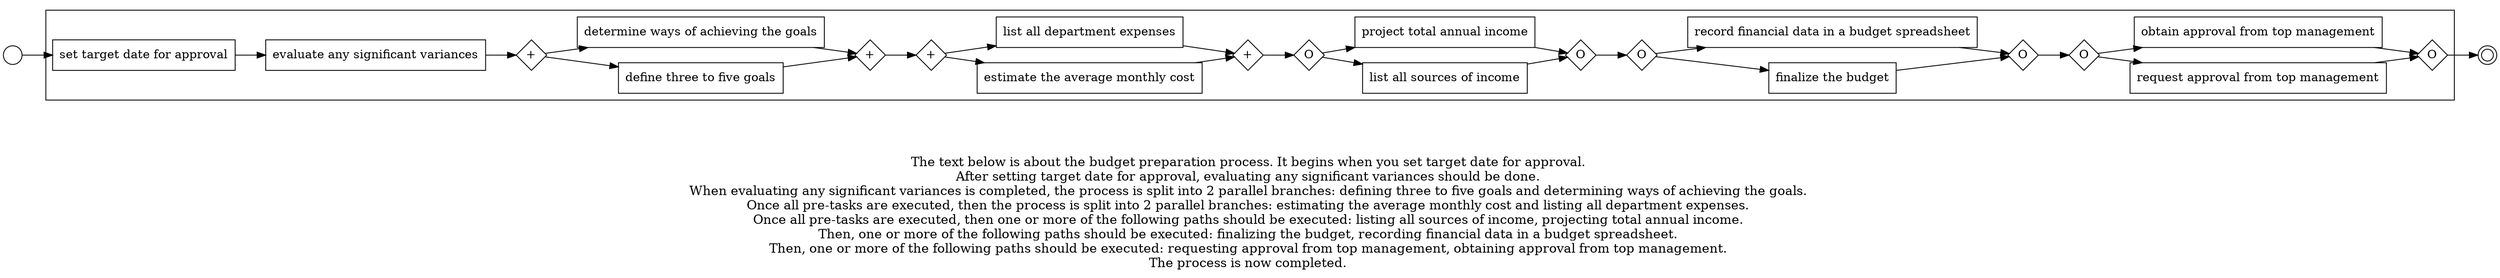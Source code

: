 digraph budget_preparation_process_114 {
	graph [rankdir=LR]
	START_NODE [label="" shape=circle width=0.3]
	subgraph CLUSTER_0 {
		"set target date for approval" [shape=box]
		"evaluate any significant variances" [shape=box]
		"set target date for approval" -> "evaluate any significant variances"
		"AND_SPLIT--3. Goals_PFHQ" [label="+" fixedsize=true shape=diamond width=0.5]
		"evaluate any significant variances" -> "AND_SPLIT--3. Goals_PFHQ"
		"define three to five goals" [shape=box]
		"AND_SPLIT--3. Goals_PFHQ" -> "define three to five goals"
		"determine ways of achieving the goals" [shape=box]
		"AND_SPLIT--3. Goals_PFHQ" -> "determine ways of achieving the goals"
		"AND_JOIN--3. Goals_PFHQ" [label="+" fixedsize=true shape=diamond width=0.5]
		"define three to five goals" -> "AND_JOIN--3. Goals_PFHQ"
		"determine ways of achieving the goals" -> "AND_JOIN--3. Goals_PFHQ"
		"AND_SPLIT--4. Projected expenses_411I" [label="+" fixedsize=true shape=diamond width=0.5]
		"AND_JOIN--3. Goals_PFHQ" -> "AND_SPLIT--4. Projected expenses_411I"
		"estimate the average monthly cost" [shape=box]
		"AND_SPLIT--4. Projected expenses_411I" -> "estimate the average monthly cost"
		"list all department expenses" [shape=box]
		"AND_SPLIT--4. Projected expenses_411I" -> "list all department expenses"
		"AND_JOIN--4. Projected expenses_411I" [label="+" fixedsize=true shape=diamond width=0.5]
		"estimate the average monthly cost" -> "AND_JOIN--4. Projected expenses_411I"
		"list all department expenses" -> "AND_JOIN--4. Projected expenses_411I"
		"OR_SPLIT--5. Projected income/funding_OZ9B" [label=O fixedsize=true shape=diamond width=0.5]
		"AND_JOIN--4. Projected expenses_411I" -> "OR_SPLIT--5. Projected income/funding_OZ9B"
		"list all sources of income" [shape=box]
		"OR_SPLIT--5. Projected income/funding_OZ9B" -> "list all sources of income"
		"project total annual income" [shape=box]
		"OR_SPLIT--5. Projected income/funding_OZ9B" -> "project total annual income"
		"OR_JOIN--5. Projected income/funding_OZ9B" [label=O fixedsize=true shape=diamond width=0.5]
		"list all sources of income" -> "OR_JOIN--5. Projected income/funding_OZ9B"
		"project total annual income" -> "OR_JOIN--5. Projected income/funding_OZ9B"
		"OR_SPLIT--6. Putting it all together_JXU9" [label=O fixedsize=true shape=diamond width=0.5]
		"OR_JOIN--5. Projected income/funding_OZ9B" -> "OR_SPLIT--6. Putting it all together_JXU9"
		"finalize the budget" [shape=box]
		"OR_SPLIT--6. Putting it all together_JXU9" -> "finalize the budget"
		"record financial data in a budget spreadsheet" [shape=box]
		"OR_SPLIT--6. Putting it all together_JXU9" -> "record financial data in a budget spreadsheet"
		"OR_JOIN--6. Putting it all together_JXU9" [label=O fixedsize=true shape=diamond width=0.5]
		"finalize the budget" -> "OR_JOIN--6. Putting it all together_JXU9"
		"record financial data in a budget spreadsheet" -> "OR_JOIN--6. Putting it all together_JXU9"
		"OR_SPLIT--7. Final steps_VYFF" [label=O fixedsize=true shape=diamond width=0.5]
		"OR_JOIN--6. Putting it all together_JXU9" -> "OR_SPLIT--7. Final steps_VYFF"
		"request approval from top management" [shape=box]
		"OR_SPLIT--7. Final steps_VYFF" -> "request approval from top management"
		"obtain approval from top management" [shape=box]
		"OR_SPLIT--7. Final steps_VYFF" -> "obtain approval from top management"
		"OR_JOIN--7. Final steps_VYFF" [label=O fixedsize=true shape=diamond width=0.5]
		"request approval from top management" -> "OR_JOIN--7. Final steps_VYFF"
		"obtain approval from top management" -> "OR_JOIN--7. Final steps_VYFF"
	}
	START_NODE -> "set target date for approval"
	END_NODE [label="" shape=doublecircle width=0.2]
	"OR_JOIN--7. Final steps_VYFF" -> END_NODE
	fontsize=15 label="\n\n
The text below is about the budget preparation process. It begins when you set target date for approval. 
After setting target date for approval, evaluating any significant variances should be done. 
When evaluating any significant variances is completed, the process is split into 2 parallel branches: defining three to five goals and determining ways of achieving the goals. 
Once all pre-tasks are executed, then the process is split into 2 parallel branches: estimating the average monthly cost and listing all department expenses. 
Once all pre-tasks are executed, then one or more of the following paths should be executed: listing all sources of income, projecting total annual income. 
Then, one or more of the following paths should be executed: finalizing the budget, recording financial data in a budget spreadsheet. 
Then, one or more of the following paths should be executed: requesting approval from top management, obtaining approval from top management. 
The process is now completed. 
"
}
